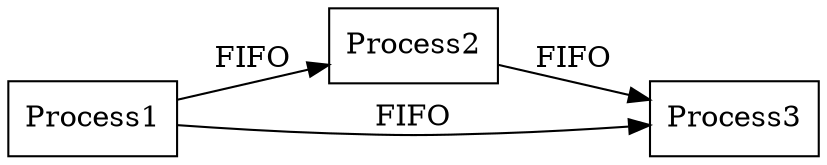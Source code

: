 digraph g {
    rankdir = LR
    node [
        shape = box
    ]
    
    Process1
    Process2
    Process3

    Process1 -> Process2 [ label = "FIFO" ]
    Process2 -> Process3 [ label = "FIFO" ]
    Process1 -> Process3 [ label = "FIFO" ]
}
